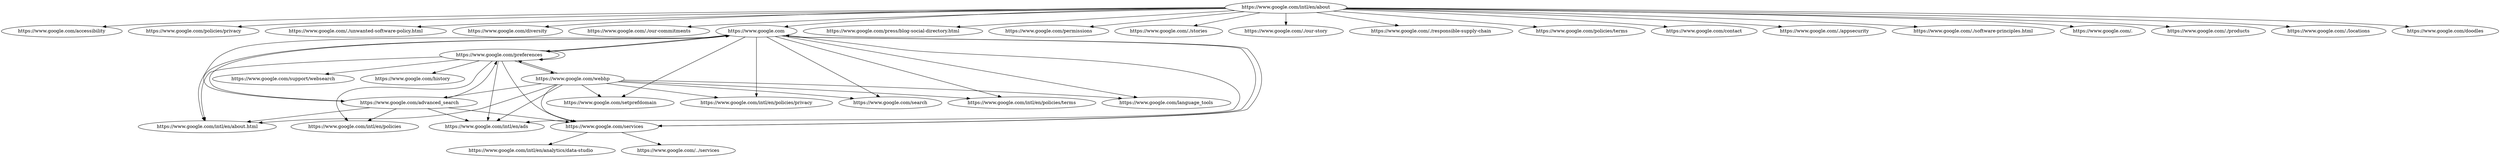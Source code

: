 digraph G {
"https://www.google.com/intl/en/about"->"https://www.google.com/accessibility";
"https://www.google.com/intl/en/about"->"https://www.google.com/policies/privacy";
"https://www.google.com/intl/en/about"->"https://www.google.com/./unwanted-software-policy.html";
"https://www.google.com/intl/en/about"->"https://www.google.com/diversity";
"https://www.google.com/intl/en/about"->"https://www.google.com/./our-commitments";
"https://www.google.com/intl/en/about"->"https://www.google.com";
"https://www.google.com/intl/en/about"->"https://www.google.com/press/blog-social-directory.html";
"https://www.google.com/intl/en/about"->"https://www.google.com/permissions";
"https://www.google.com/intl/en/about"->"https://www.google.com/./stories";
"https://www.google.com/intl/en/about"->"https://www.google.com/./our-story";
"https://www.google.com/intl/en/about"->"https://www.google.com/./responsible-supply-chain";
"https://www.google.com/intl/en/about"->"https://www.google.com/policies/terms";
"https://www.google.com/intl/en/about"->"https://www.google.com/contact";
"https://www.google.com/intl/en/about"->"https://www.google.com/./appsecurity";
"https://www.google.com/intl/en/about"->"https://www.google.com/./software-principles.html";
"https://www.google.com/intl/en/about"->"https://www.google.com/.";
"https://www.google.com/intl/en/about"->"https://www.google.com/./products";
"https://www.google.com/intl/en/about"->"https://www.google.com/./locations";
"https://www.google.com/intl/en/about"->"https://www.google.com/doodles";
"https://www.google.com/preferences"->"https://www.google.com/services";
"https://www.google.com/preferences"->"https://www.google.com/intl/en/policies";
"https://www.google.com/preferences"->"https://www.google.com/intl/en/about.html";
"https://www.google.com/preferences"->"https://www.google.com/preferences";
"https://www.google.com/preferences"->"https://www.google.com/webhp";
"https://www.google.com/preferences"->"https://www.google.com/support/websearch";
"https://www.google.com/preferences"->"https://www.google.com";
"https://www.google.com/preferences"->"https://www.google.com/history";
"https://www.google.com/preferences"->"https://www.google.com/intl/en/ads";
"https://www.google.com/webhp"->"https://www.google.com/setprefdomain";
"https://www.google.com/webhp"->"https://www.google.com/intl/en/policies/privacy";
"https://www.google.com/webhp"->"https://www.google.com/preferences";
"https://www.google.com/webhp"->"https://www.google.com/search";
"https://www.google.com/webhp"->"https://www.google.com/intl/en/ads";
"https://www.google.com/webhp"->"https://www.google.com/services";
"https://www.google.com/webhp"->"https://www.google.com/intl/en/about.html";
"https://www.google.com/webhp"->"https://www.google.com/intl/en/policies/terms";
"https://www.google.com/webhp"->"https://www.google.com/advanced_search";
"https://www.google.com/webhp"->"https://www.google.com/language_tools";
"https://www.google.com"->"https://www.google.com/advanced_search";
"https://www.google.com"->"https://www.google.com/setprefdomain";
"https://www.google.com"->"https://www.google.com/intl/en/policies/privacy";
"https://www.google.com"->"https://www.google.com/intl/en/policies/terms";
"https://www.google.com"->"https://www.google.com/preferences";
"https://www.google.com"->"https://www.google.com/search";
"https://www.google.com"->"https://www.google.com/language_tools";
"https://www.google.com"->"https://www.google.com/intl/en/ads";
"https://www.google.com"->"https://www.google.com/services";
"https://www.google.com"->"https://www.google.com/intl/en/about.html";
"https://www.google.com/advanced_search"->"https://www.google.com/preferences";
"https://www.google.com/advanced_search"->"https://www.google.com";
"https://www.google.com/advanced_search"->"https://www.google.com/intl/en/ads";
"https://www.google.com/advanced_search"->"https://www.google.com/services";
"https://www.google.com/advanced_search"->"https://www.google.com/intl/en/policies";
"https://www.google.com/advanced_search"->"https://www.google.com/intl/en/about.html";
"https://www.google.com/services"->"https://www.google.com";
"https://www.google.com/services"->"https://www.google.com/intl/en/analytics/data-studio";
"https://www.google.com/services"->"https://www.google.com/../services";
"https://www.google.com/services";
"https://www.google.com/intl/en/about";
"https://www.google.com/intl/en/policies/privacy";
"https://www.google.com/preferences";
"https://www.google.com/webhp";
"https://www.google.com/intl/en/policies/terms";
"https://www.google.com";
"https://www.google.com/advanced_search";
}
